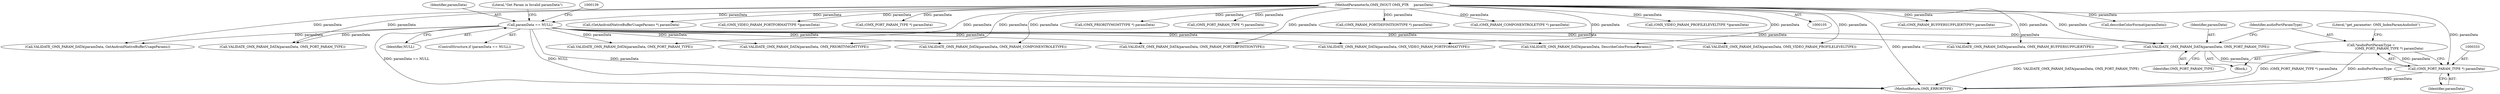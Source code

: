 digraph "0_Android_560ccdb509a7b86186fac0fce1b25bd9a3e6a6e8_0@pointer" {
"1000330" [label="(Call,*audioPortParamType =\n                                   (OMX_PORT_PARAM_TYPE *) paramData)"];
"1000332" [label="(Call,(OMX_PORT_PARAM_TYPE *) paramData)"];
"1000326" [label="(Call,VALIDATE_OMX_PARAM_DATA(paramData, OMX_PORT_PARAM_TYPE))"];
"1000129" [label="(Call,paramData == NULL)"];
"1000108" [label="(MethodParameterIn,OMX_INOUT OMX_PTR     paramData)"];
"1000327" [label="(Identifier,paramData)"];
"1000481" [label="(Call,(OMX_PARAM_BUFFERSUPPLIERTYPE*) paramData)"];
"1000325" [label="(Block,)"];
"1000326" [label="(Call,VALIDATE_OMX_PARAM_DATA(paramData, OMX_PORT_PARAM_TYPE))"];
"1000637" [label="(Call,describeColorFormat(paramData))"];
"1000559" [label="(Call,VALIDATE_OMX_PARAM_DATA(paramData, OMX_VIDEO_PARAM_PROFILELEVELTYPE))"];
"1000330" [label="(Call,*audioPortParamType =\n                                   (OMX_PORT_PARAM_TYPE *) paramData)"];
"1000128" [label="(ControlStructure,if (paramData == NULL))"];
"1000586" [label="(Call,(GetAndroidNativeBufferUsageParams *) paramData)"];
"1000475" [label="(Call,VALIDATE_OMX_PARAM_DATA(paramData, OMX_PARAM_BUFFERSUPPLIERTYPE))"];
"1000334" [label="(Identifier,paramData)"];
"1000130" [label="(Identifier,paramData)"];
"1000331" [label="(Identifier,audioPortParamType)"];
"1000332" [label="(Call,(OMX_PORT_PARAM_TYPE *) paramData)"];
"1000448" [label="(Call,VALIDATE_OMX_PARAM_DATA(paramData, OMX_PRIORITYMGMTTYPE))"];
"1000213" [label="(Call,(OMX_VIDEO_PARAM_PORTFORMATTYPE *)paramData)"];
"1000369" [label="(Call,(OMX_PORT_PARAM_TYPE *) paramData)"];
"1000672" [label="(MethodReturn,OMX_ERRORTYPE)"];
"1000108" [label="(MethodParameterIn,OMX_INOUT OMX_PTR     paramData)"];
"1000409" [label="(Call,VALIDATE_OMX_PARAM_DATA(paramData, OMX_PARAM_COMPONENTROLETYPE))"];
"1000129" [label="(Call,paramData == NULL)"];
"1000131" [label="(Identifier,NULL)"];
"1000207" [label="(Call,VALIDATE_OMX_PARAM_DATA(paramData, OMX_VIDEO_PARAM_PORTFORMATTYPE))"];
"1000632" [label="(Call,VALIDATE_OMX_PARAM_DATA(paramData, DescribeColorFormatParams))"];
"1000454" [label="(Call,(OMX_PRIORITYMGMTTYPE *) paramData)"];
"1000578" [label="(Call,VALIDATE_OMX_PARAM_DATA(paramData, GetAndroidNativeBufferUsageParams))"];
"1000176" [label="(Call,(OMX_PORT_PARAM_TYPE *) paramData)"];
"1000134" [label="(Literal,\"Get Param in Invalid paramData\")"];
"1000170" [label="(Call,VALIDATE_OMX_PARAM_DATA(paramData, OMX_PORT_PARAM_TYPE))"];
"1000336" [label="(Literal,\"get_parameter: OMX_IndexParamAudioInit\")"];
"1000150" [label="(Call,(OMX_PARAM_PORTDEFINITIONTYPE *) paramData)"];
"1000415" [label="(Call,(OMX_PARAM_COMPONENTROLETYPE *) paramData)"];
"1000328" [label="(Identifier,OMX_PORT_PARAM_TYPE)"];
"1000363" [label="(Call,VALIDATE_OMX_PARAM_DATA(paramData, OMX_PORT_PARAM_TYPE))"];
"1000568" [label="(Call,(OMX_VIDEO_PARAM_PROFILELEVELTYPE *)paramData)"];
"1000144" [label="(Call,VALIDATE_OMX_PARAM_DATA(paramData, OMX_PARAM_PORTDEFINITIONTYPE))"];
"1000330" -> "1000325"  [label="AST: "];
"1000330" -> "1000332"  [label="CFG: "];
"1000331" -> "1000330"  [label="AST: "];
"1000332" -> "1000330"  [label="AST: "];
"1000336" -> "1000330"  [label="CFG: "];
"1000330" -> "1000672"  [label="DDG: audioPortParamType"];
"1000330" -> "1000672"  [label="DDG: (OMX_PORT_PARAM_TYPE *) paramData"];
"1000332" -> "1000330"  [label="DDG: paramData"];
"1000332" -> "1000334"  [label="CFG: "];
"1000333" -> "1000332"  [label="AST: "];
"1000334" -> "1000332"  [label="AST: "];
"1000332" -> "1000672"  [label="DDG: paramData"];
"1000326" -> "1000332"  [label="DDG: paramData"];
"1000108" -> "1000332"  [label="DDG: paramData"];
"1000326" -> "1000325"  [label="AST: "];
"1000326" -> "1000328"  [label="CFG: "];
"1000327" -> "1000326"  [label="AST: "];
"1000328" -> "1000326"  [label="AST: "];
"1000331" -> "1000326"  [label="CFG: "];
"1000326" -> "1000672"  [label="DDG: VALIDATE_OMX_PARAM_DATA(paramData, OMX_PORT_PARAM_TYPE)"];
"1000129" -> "1000326"  [label="DDG: paramData"];
"1000108" -> "1000326"  [label="DDG: paramData"];
"1000129" -> "1000128"  [label="AST: "];
"1000129" -> "1000131"  [label="CFG: "];
"1000130" -> "1000129"  [label="AST: "];
"1000131" -> "1000129"  [label="AST: "];
"1000134" -> "1000129"  [label="CFG: "];
"1000139" -> "1000129"  [label="CFG: "];
"1000129" -> "1000672"  [label="DDG: paramData"];
"1000129" -> "1000672"  [label="DDG: paramData == NULL"];
"1000129" -> "1000672"  [label="DDG: NULL"];
"1000108" -> "1000129"  [label="DDG: paramData"];
"1000129" -> "1000144"  [label="DDG: paramData"];
"1000129" -> "1000170"  [label="DDG: paramData"];
"1000129" -> "1000207"  [label="DDG: paramData"];
"1000129" -> "1000363"  [label="DDG: paramData"];
"1000129" -> "1000409"  [label="DDG: paramData"];
"1000129" -> "1000448"  [label="DDG: paramData"];
"1000129" -> "1000475"  [label="DDG: paramData"];
"1000129" -> "1000559"  [label="DDG: paramData"];
"1000129" -> "1000578"  [label="DDG: paramData"];
"1000129" -> "1000632"  [label="DDG: paramData"];
"1000108" -> "1000105"  [label="AST: "];
"1000108" -> "1000672"  [label="DDG: paramData"];
"1000108" -> "1000144"  [label="DDG: paramData"];
"1000108" -> "1000150"  [label="DDG: paramData"];
"1000108" -> "1000170"  [label="DDG: paramData"];
"1000108" -> "1000176"  [label="DDG: paramData"];
"1000108" -> "1000207"  [label="DDG: paramData"];
"1000108" -> "1000213"  [label="DDG: paramData"];
"1000108" -> "1000363"  [label="DDG: paramData"];
"1000108" -> "1000369"  [label="DDG: paramData"];
"1000108" -> "1000409"  [label="DDG: paramData"];
"1000108" -> "1000415"  [label="DDG: paramData"];
"1000108" -> "1000448"  [label="DDG: paramData"];
"1000108" -> "1000454"  [label="DDG: paramData"];
"1000108" -> "1000475"  [label="DDG: paramData"];
"1000108" -> "1000481"  [label="DDG: paramData"];
"1000108" -> "1000559"  [label="DDG: paramData"];
"1000108" -> "1000568"  [label="DDG: paramData"];
"1000108" -> "1000578"  [label="DDG: paramData"];
"1000108" -> "1000586"  [label="DDG: paramData"];
"1000108" -> "1000632"  [label="DDG: paramData"];
"1000108" -> "1000637"  [label="DDG: paramData"];
}
